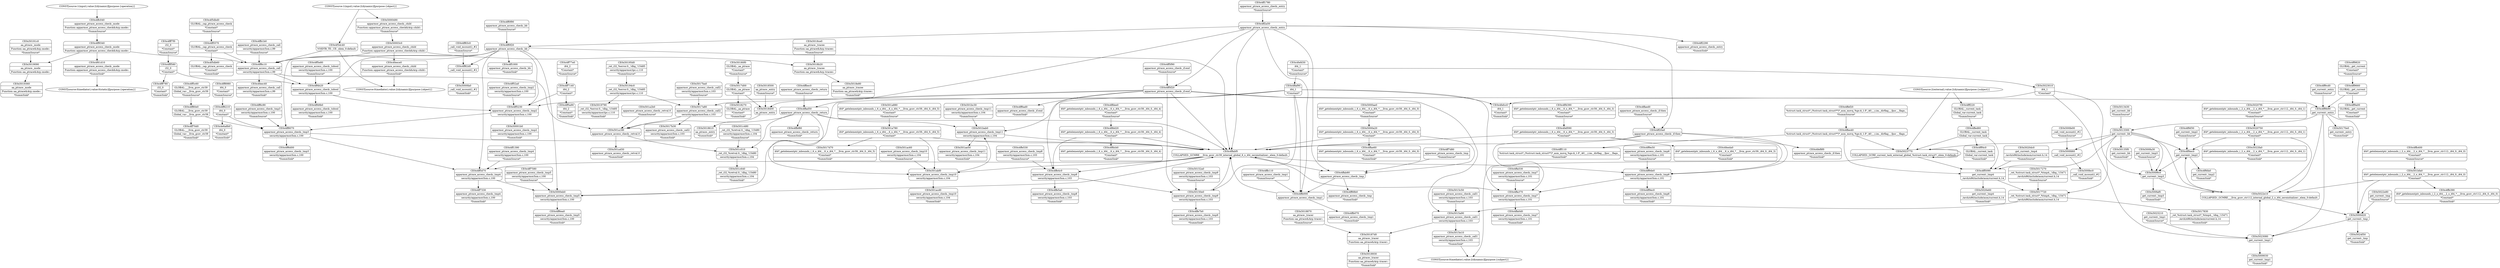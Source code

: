 digraph {
	CE0x4ff9820 [shape=record,shape=Mrecord,label="{CE0x4ff9820|GLOBAL:_get_current|*Constant*|*SummSource*}"]
	CE0x5022fa0 [shape=record,shape=Mrecord,label="{CE0x5022fa0|i64*_getelementptr_inbounds_(_2_x_i64_,_2_x_i64_*___llvm_gcov_ctr112,_i64_0,_i64_1)|*Constant*|*SummSink*}"]
	CE0x4fff220 [shape=record,shape=Mrecord,label="{CE0x4fff220|GLOBAL:_current_task|Global_var:current_task|*SummSource*}"]
	CE0x5019790 [shape=record,shape=Mrecord,label="{CE0x5019790|_ret_i32_%error.0,_!dbg_!15485|security/apparmor/ipc.c,110|*SummSink*}"]
	CE0x4ffdee0 [shape=record,shape=Mrecord,label="{CE0x4ffdee0|i64*_getelementptr_inbounds_(_6_x_i64_,_6_x_i64_*___llvm_gcov_ctr39,_i64_0,_i64_4)|*Constant*|*SummSource*}"]
	CE0x4feece0 [shape=record,shape=Mrecord,label="{CE0x4feece0|apparmor_ptrace_access_check:_child|Function::apparmor_ptrace_access_check&Arg::child::|*SummSink*}"]
	CE0x4ff9cd0 [shape=record,shape=Mrecord,label="{CE0x4ff9cd0|get_current:_entry|*SummSource*}"]
	CE0x4ff5f20 [shape=record,shape=Mrecord,label="{CE0x4ff5f20|apparmor_ptrace_access_check:_if.end}"]
	CE0x50207f0 [shape=record,shape=Mrecord,label="{CE0x50207f0|i64*_getelementptr_inbounds_(_2_x_i64_,_2_x_i64_*___llvm_gcov_ctr112,_i64_0,_i64_1)|*Constant*|*SummSource*}"]
	CE0x4ffb390 [shape=record,shape=Mrecord,label="{CE0x4ffb390|i64*_getelementptr_inbounds_(_2_x_i64_,_2_x_i64_*___llvm_gcov_ctr112,_i64_0,_i64_0)|*Constant*|*SummSink*}"]
	CE0x5017270 [shape=record,shape=Mrecord,label="{CE0x5017270|_ret_%struct.task_struct*_%tmp4,_!dbg_!15471|./arch/x86/include/asm/current.h,14|*SummSource*}"]
	CE0x4fefd30 [shape=record,shape=Mrecord,label="{CE0x4fefd30|i64_1|*Constant*|*SummSource*}"]
	CE0x50001b0 [shape=record,shape=Mrecord,label="{CE0x50001b0|apparmor_ptrace_access_check:_tmp2|security/apparmor/lsm.c,100|*SummSink*}"]
	"CONST[source:0(mediator),value:2(dynamic)][purpose:{subject}]"
	CE0x500faf0 [shape=record,shape=Mrecord,label="{CE0x500faf0|get_current:_tmp3|*SummSink*}"]
	CE0x4ff5c60 [shape=record,shape=Mrecord,label="{CE0x4ff5c60|GLOBAL:___llvm_gcov_ctr39|Global_var:__llvm_gcov_ctr39|*SummSource*}"]
	CE0x4ff7140 [shape=record,shape=Mrecord,label="{CE0x4ff7140|i64_2|*Constant*}"]
	CE0x50152a0 [shape=record,shape=Mrecord,label="{CE0x50152a0|apparmor_ptrace_access_check:_tmp9|security/apparmor/lsm.c,103|*SummSource*}"]
	CE0x4ff5570 [shape=record,shape=Mrecord,label="{CE0x4ff5570|GLOBAL:_cap_ptrace_access_check|*Constant*}"]
	CE0x50195d0 [shape=record,shape=Mrecord,label="{CE0x50195d0|_ret_i32_%error.0,_!dbg_!15485|security/apparmor/ipc.c,110|*SummSource*}"]
	CE0x501bfa0 [shape=record,shape=Mrecord,label="{CE0x501bfa0|i64*_getelementptr_inbounds_(_2_x_i64_,_2_x_i64_*___llvm_gcov_ctr112,_i64_0,_i64_0)|*Constant*}"]
	CE0x501bab0 [shape=record,shape=Mrecord,label="{CE0x501bab0|apparmor_ptrace_access_check:_tmp11|security/apparmor/lsm.c,104}"]
	CE0x4ffc040 [shape=record,shape=Mrecord,label="{CE0x4ffc040|apparmor_ptrace_access_check:_mode|Function::apparmor_ptrace_access_check&Arg::mode::|*SummSource*}"]
	CE0x50180f0 [shape=record,shape=Mrecord,label="{CE0x50180f0|GLOBAL:_aa_ptrace|*Constant*|*SummSource*}"]
	CE0x5000490 [shape=record,shape=Mrecord,label="{CE0x5000490|apparmor_ptrace_access_check:_child|Function::apparmor_ptrace_access_check&Arg::child::|*SummSource*}"]
	CE0x4fff580 [shape=record,shape=Mrecord,label="{CE0x4fff580|i32_0|*Constant*}"]
	CE0x4ffed60 [shape=record,shape=Mrecord,label="{CE0x4ffed60|GLOBAL:_current_task|Global_var:current_task}"]
	CE0x501c010 [shape=record,shape=Mrecord,label="{CE0x501c010|_ret_i32_%retval.0,_!dbg_!15480|security/apparmor/lsm.c,104}"]
	CE0x501acd0 [shape=record,shape=Mrecord,label="{CE0x501acd0|apparmor_ptrace_access_check:_tmp10|security/apparmor/lsm.c,104|*SummSink*}"]
	CE0x4ff4f30 [shape=record,shape=Mrecord,label="{CE0x4ff4f30|get_current:_tmp2|*SummSource*}"]
	CE0x4ffb000 [shape=record,shape=Mrecord,label="{CE0x4ffb000|apparmor_ptrace_access_check:_tmp1}"]
	CE0x4ff82d0 [shape=record,shape=Mrecord,label="{CE0x4ff82d0|_call_void_mcount()_#2}"]
	CE0x4fef090 [shape=record,shape=Mrecord,label="{CE0x4fef090|i64*_getelementptr_inbounds_(_6_x_i64_,_6_x_i64_*___llvm_gcov_ctr39,_i64_0,_i64_3)|*Constant*}"]
	CE0x5020750 [shape=record,shape=Mrecord,label="{CE0x5020750|i64*_getelementptr_inbounds_(_2_x_i64_,_2_x_i64_*___llvm_gcov_ctr112,_i64_0,_i64_1)|*Constant*}"]
	CE0x4ff4ec0 [shape=record,shape=Mrecord,label="{CE0x4ff4ec0|get_current:_tmp2}"]
	CE0x5000ae0 [shape=record,shape=Mrecord,label="{CE0x5000ae0|i64*_getelementptr_inbounds_(_6_x_i64_,_6_x_i64_*___llvm_gcov_ctr39,_i64_0,_i64_0)|*Constant*|*SummSource*}"]
	CE0x5018930 [shape=record,shape=Mrecord,label="{CE0x5018930|aa_ptrace:_tracer|Function::aa_ptrace&Arg::tracer::|*SummSink*}"]
	CE0x4ff6ad0 [shape=record,shape=Mrecord,label="{CE0x4ff6ad0|apparmor_ptrace_access_check:_if.end|*SummSink*}"]
	CE0x4ff83c0 [shape=record,shape=Mrecord,label="{CE0x4ff83c0|_call_void_mcount()_#2|*SummSource*}"]
	CE0x5013300 [shape=record,shape=Mrecord,label="{CE0x5013300|get_current:_bb}"]
	CE0x4ffe530 [shape=record,shape=Mrecord,label="{CE0x4ffe530|apparmor_ptrace_access_check:_tmp8|security/apparmor/lsm.c,103|*SummSource*}"]
	CE0x5018500 [shape=record,shape=Mrecord,label="{CE0x5018500|aa_ptrace:_entry|*SummSource*}"]
	CE0x4ff1000 [shape=record,shape=Mrecord,label="{CE0x4ff1000|apparmor_ptrace_access_check:_bb|*SummSink*}"]
	CE0x4f61d10 [shape=record,shape=Mrecord,label="{CE0x4f61d10|apparmor_ptrace_access_check:_mode|Function::apparmor_ptrace_access_check&Arg::mode::|*SummSink*}"]
	CE0x4ff7d80 [shape=record,shape=Mrecord,label="{CE0x4ff7d80|apparmor_ptrace_access_check:_tmp|*SummSource*}"]
	CE0x5023210 [shape=record,shape=Mrecord,label="{CE0x5023210|get_current:_tmp1|*SummSource*}"]
	CE0x5020e60 [shape=record,shape=Mrecord,label="{CE0x5020e60|get_current:_tmp4|./arch/x86/include/asm/current.h,14|*SummSink*}"]
	"CONST[source:1(input),value:2(dynamic)][purpose:{object}]"
	CE0x4ff8c10 [shape=record,shape=Mrecord,label="{CE0x4ff8c10|apparmor_ptrace_access_check:_call|security/apparmor/lsm.c,99}"]
	CE0x4feec40 [shape=record,shape=Mrecord,label="{CE0x4feec40|apparmor_ptrace_access_check:_call|security/apparmor/lsm.c,99|*SummSink*}"]
	"CONST[source:0(mediator),value:0(static)][purpose:{operation}]"
	CE0x4ff5e80 [shape=record,shape=Mrecord,label="{CE0x4ff5e80|apparmor_ptrace_access_check:_tobool|security/apparmor/lsm.c,100|*SummSource*}"]
	CE0x4ff7330 [shape=record,shape=Mrecord,label="{CE0x4ff7330|apparmor_ptrace_access_check:_tmp4|security/apparmor/lsm.c,100|*SummSink*}"]
	CE0x4ff0f20 [shape=record,shape=Mrecord,label="{CE0x4ff0f20|apparmor_ptrace_access_check:_bb}"]
	CE0x4feeda0 [shape=record,shape=Mrecord,label="{CE0x4feeda0|i64*_getelementptr_inbounds_(_6_x_i64_,_6_x_i64_*___llvm_gcov_ctr39,_i64_0,_i64_3)|*Constant*|*SummSink*}"]
	CE0x5017b30 [shape=record,shape=Mrecord,label="{CE0x5017b30|apparmor_ptrace_access_check:_call2|security/apparmor/lsm.c,103|*SummSink*}"]
	CE0x4ff77e0 [shape=record,shape=Mrecord,label="{CE0x4ff77e0|i64_2|*Constant*|*SummSource*}"]
	CE0x5015e10 [shape=record,shape=Mrecord,label="{CE0x5015e10|apparmor_ptrace_access_check:_call1|security/apparmor/lsm.c,103|*SummSink*}"]
	CE0x501c640 [shape=record,shape=Mrecord,label="{CE0x501c640|_ret_i32_%retval.0,_!dbg_!15480|security/apparmor/lsm.c,104|*SummSink*}"]
	CE0x4ffae60 [shape=record,shape=Mrecord,label="{CE0x4ffae60|i64*_getelementptr_inbounds_(_6_x_i64_,_6_x_i64_*___llvm_gcov_ctr39,_i64_0,_i64_0)|*Constant*|*SummSink*}"]
	CE0x4ff70d0 [shape=record,shape=Mrecord,label="{CE0x4ff70d0|GLOBAL:___llvm_gcov_ctr39|Global_var:__llvm_gcov_ctr39|*SummSink*}"]
	CE0x5024f50 [shape=record,shape=Mrecord,label="{CE0x5024f50|get_current:_tmp|*SummSink*}"]
	CE0x5018ce0 [shape=record,shape=Mrecord,label="{CE0x5018ce0|aa_ptrace:_tracee|Function::aa_ptrace&Arg::tracee::|*SummSource*}"]
	CE0x4ffaf90 [shape=record,shape=Mrecord,label="{CE0x4ffaf90|i64_1|*Constant*}"]
	CE0x501ae50 [shape=record,shape=Mrecord,label="{CE0x501ae50|apparmor_ptrace_access_check:_tmp11|security/apparmor/lsm.c,104|*SummSink*}"]
	"CONST[source:0(mediator),value:2(dynamic)][purpose:{object}]"
	CE0x4ffad50 [shape=record,shape=Mrecord,label="{CE0x4ffad50|apparmor_ptrace_access_check:_return}"]
	CE0x5023770 [shape=record,shape=Mrecord,label="{CE0x5023770|COLLAPSED:_GCRE_current_task_external_global_%struct.task_struct*:_elem_0:default:}"]
	CE0x4ffe5a0 [shape=record,shape=Mrecord,label="{CE0x4ffe5a0|apparmor_ptrace_access_check:_tmp8|security/apparmor/lsm.c,103|*SummSink*}"]
	CE0x4ff80e0 [shape=record,shape=Mrecord,label="{CE0x4ff80e0|GLOBAL:___llvm_gcov_ctr39|Global_var:__llvm_gcov_ctr39}"]
	CE0x5019360 [shape=record,shape=Mrecord,label="{CE0x5019360|aa_ptrace:_mode|Function::aa_ptrace&Arg::mode::|*SummSink*}"]
	CE0x4ff6c90 [shape=record,shape=Mrecord,label="{CE0x4ff6c90|apparmor_ptrace_access_check:_tmp3|security/apparmor/lsm.c,100|*SummSource*}"]
	CE0x50170e0 [shape=record,shape=Mrecord,label="{CE0x50170e0|get_current:_entry|*SummSink*}"]
	CE0x4ff9a00 [shape=record,shape=Mrecord,label="{CE0x4ff9a00|GLOBAL:_get_current|*Constant*|*SummSink*}"]
	CE0x501a780 [shape=record,shape=Mrecord,label="{CE0x501a780|i64*_getelementptr_inbounds_(_6_x_i64_,_6_x_i64_*___llvm_gcov_ctr39,_i64_0,_i64_5)|*Constant*}"]
	CE0x4f5dbd0 [shape=record,shape=Mrecord,label="{CE0x4f5dbd0|GLOBAL:_cap_ptrace_access_check|*Constant*|*SummSource*}"]
	CE0x5009030 [shape=record,shape=Mrecord,label="{CE0x5009030|get_current:_tmp1|*SummSink*}"]
	CE0x4ff5090 [shape=record,shape=Mrecord,label="{CE0x4ff5090|get_current:_tmp4|./arch/x86/include/asm/current.h,14}"]
	CE0x5022e10 [shape=record,shape=Mrecord,label="{CE0x5022e10|COLLAPSED:_GCMRE___llvm_gcov_ctr112_internal_global_2_x_i64_zeroinitializer:_elem_0:default:}"]
	CE0x50150e0 [shape=record,shape=Mrecord,label="{CE0x50150e0|apparmor_ptrace_access_check:_tmp9|security/apparmor/lsm.c,103}"]
	CE0x4ffb400 [shape=record,shape=Mrecord,label="{CE0x4ffb400|i64*_getelementptr_inbounds_(_2_x_i64_,_2_x_i64_*___llvm_gcov_ctr112,_i64_0,_i64_0)|*Constant*|*SummSource*}"]
	CE0x4ff49b0 [shape=record,shape=Mrecord,label="{CE0x4ff49b0|apparmor_ptrace_access_check:_tobool|security/apparmor/lsm.c,100|*SummSink*}"]
	CE0x5019090 [shape=record,shape=Mrecord,label="{CE0x5019090|aa_ptrace:_mode|Function::aa_ptrace&Arg::mode::}"]
	CE0x4ffef20 [shape=record,shape=Mrecord,label="{CE0x4ffef20|%struct.task_struct*_(%struct.task_struct**)*_asm_movq_%gs:$_1:P_,$0_,_r,im,_dirflag_,_fpsr_,_flags_|*SummSource*}"]
	CE0x4ff9e50 [shape=record,shape=Mrecord,label="{CE0x4ff9e50|apparmor_ptrace_access_check:_tmp6|security/apparmor/lsm.c,101|*SummSource*}"]
	CE0x5000fa0 [shape=record,shape=Mrecord,label="{CE0x5000fa0|_call_void_mcount()_#2|*SummSink*}"]
	CE0x4ff0f90 [shape=record,shape=Mrecord,label="{CE0x4ff0f90|apparmor_ptrace_access_check:_bb|*SummSource*}"]
	CE0x5018870 [shape=record,shape=Mrecord,label="{CE0x5018870|aa_ptrace:_tracer|Function::aa_ptrace&Arg::tracer::|*SummSource*}"]
	"CONST[source:2(external),value:2(dynamic)][purpose:{subject}]"
	CE0x4ff9b90 [shape=record,shape=Mrecord,label="{CE0x4ff9b90|get_current:_entry}"]
	CE0x4ff9de0 [shape=record,shape=Mrecord,label="{CE0x4ff9de0|apparmor_ptrace_access_check:_tmp6|security/apparmor/lsm.c,101}"]
	CE0x4ff68b0 [shape=record,shape=Mrecord,label="{CE0x4ff68b0|apparmor_ptrace_access_check:_tmp|*SummSink*}"]
	CE0x4ff9660 [shape=record,shape=Mrecord,label="{CE0x4ff9660|GLOBAL:_get_current|*Constant*}"]
	CE0x4ffbf80 [shape=record,shape=Mrecord,label="{CE0x4ffbf80|apparmor_ptrace_access_check:_return|*SummSink*}"]
	CE0x4fff780 [shape=record,shape=Mrecord,label="{CE0x4fff780|i32_0|*Constant*|*SummSink*}"]
	CE0x4ff5a90 [shape=record,shape=Mrecord,label="{CE0x4ff5a90|i64_2|*Constant*|*SummSink*}"]
	CE0x501bc30 [shape=record,shape=Mrecord,label="{CE0x501bc30|apparmor_ptrace_access_check:_tmp11|security/apparmor/lsm.c,104|*SummSource*}"]
	CE0x4fff7f0 [shape=record,shape=Mrecord,label="{CE0x4fff7f0|i32_0|*Constant*|*SummSource*}"]
	CE0x4ff9ec0 [shape=record,shape=Mrecord,label="{CE0x4ff9ec0|apparmor_ptrace_access_check:_tmp6|security/apparmor/lsm.c,101|*SummSink*}"]
	CE0x5000d20 [shape=record,shape=Mrecord,label="{CE0x5000d20|get_current:_tmp}"]
	CE0x4f5db60 [shape=record,shape=Mrecord,label="{CE0x4f5db60|GLOBAL:_cap_ptrace_access_check|*Constant*|*SummSink*}"]
	CE0x4ffdd20 [shape=record,shape=Mrecord,label="{CE0x4ffdd20|i64*_getelementptr_inbounds_(_6_x_i64_,_6_x_i64_*___llvm_gcov_ctr39,_i64_0,_i64_4)|*Constant*}"]
	CE0x50194c0 [shape=record,shape=Mrecord,label="{CE0x50194c0|_ret_i32_%error.0,_!dbg_!15485|security/apparmor/ipc.c,110}"]
	CE0x4ffdcb0 [shape=record,shape=Mrecord,label="{CE0x4ffdcb0|i64*_getelementptr_inbounds_(_6_x_i64_,_6_x_i64_*___llvm_gcov_ctr39,_i64_0,_i64_4)|*Constant*|*SummSink*}"]
	CE0x4ff52a0 [shape=record,shape=Mrecord,label="{CE0x4ff52a0|apparmor_ptrace_access_check:_tmp2|security/apparmor/lsm.c,100|*SummSource*}"]
	CE0x4ff6ea0 [shape=record,shape=Mrecord,label="{CE0x4ff6ea0|apparmor_ptrace_access_check:_tmp5|security/apparmor/lsm.c,100|*SummSink*}"]
	CE0x4ff6210 [shape=record,shape=Mrecord,label="{CE0x4ff6210|i64_0|*Constant*}"]
	CE0x4ff7580 [shape=record,shape=Mrecord,label="{CE0x4ff7580|apparmor_ptrace_access_check:_tmp5|security/apparmor/lsm.c,100|*SummSource*}"]
	CE0x4ff1780 [shape=record,shape=Mrecord,label="{CE0x4ff1780|apparmor_ptrace_access_check:_entry|*SummSource*}"]
	CE0x4ff5f90 [shape=record,shape=Mrecord,label="{CE0x4ff5f90|apparmor_ptrace_access_check:_if.end|*SummSource*}"]
	CE0x4ffab80 [shape=record,shape=Mrecord,label="{CE0x4ffab80|apparmor_ptrace_access_check:_tmp}"]
	CE0x5017a80 [shape=record,shape=Mrecord,label="{CE0x5017a80|apparmor_ptrace_access_check:_call2|security/apparmor/lsm.c,103}"]
	CE0x5018610 [shape=record,shape=Mrecord,label="{CE0x5018610|aa_ptrace:_entry|*SummSink*}"]
	CE0x4ffb110 [shape=record,shape=Mrecord,label="{CE0x4ffb110|apparmor_ptrace_access_check:_tmp1|*SummSource*}"]
	CE0x4ff9340 [shape=record,shape=Mrecord,label="{CE0x4ff9340|apparmor_ptrace_access_check:_mode|Function::apparmor_ptrace_access_check&Arg::mode::}"]
	CE0x500f9c0 [shape=record,shape=Mrecord,label="{CE0x500f9c0|get_current:_tmp3}"]
	CE0x4f5dc40 [shape=record,shape=Mrecord,label="{CE0x4f5dc40|VOIDTB_TE:_CE:_elem_0:default:}"]
	CE0x501abf0 [shape=record,shape=Mrecord,label="{CE0x501abf0|apparmor_ptrace_access_check:_tmp10|security/apparmor/lsm.c,104}"]
	CE0x5023010 [shape=record,shape=Mrecord,label="{CE0x5023010|i64_1|*Constant*}"]
	CE0x4ffa0d0 [shape=record,shape=Mrecord,label="{CE0x4ffa0d0|apparmor_ptrace_access_check:_tmp7|security/apparmor/lsm.c,101|*SummSink*}"]
	CE0x4fff4c0 [shape=record,shape=Mrecord,label="{CE0x4fff4c0|GLOBAL:_current_task|Global_var:current_task|*SummSink*}"]
	"CONST[source:1(input),value:2(dynamic)][purpose:{operation}]"
	CE0x4ffe7b0 [shape=record,shape=Mrecord,label="{CE0x4ffe7b0|apparmor_ptrace_access_check:_tmp9|security/apparmor/lsm.c,103|*SummSink*}"]
	CE0x5020dc0 [shape=record,shape=Mrecord,label="{CE0x5020dc0|get_current:_tmp4|./arch/x86/include/asm/current.h,14|*SummSource*}"]
	CE0x501a450 [shape=record,shape=Mrecord,label="{CE0x501a450|apparmor_ptrace_access_check:_retval.0|*SummSink*}"]
	CE0x500fec0 [shape=record,shape=Mrecord,label="{CE0x500fec0|_call_void_mcount()_#2|*SummSink*}"]
	CE0x4ffb1b0 [shape=record,shape=Mrecord,label="{CE0x4ffb1b0|apparmor_ptrace_access_check:_call|security/apparmor/lsm.c,99|*SummSource*}"]
	CE0x5018400 [shape=record,shape=Mrecord,label="{CE0x5018400|aa_ptrace:_entry}"]
	CE0x5018e80 [shape=record,shape=Mrecord,label="{CE0x5018e80|aa_ptrace:_tracee|Function::aa_ptrace&Arg::tracee::|*SummSink*}"]
	CE0x50003c0 [shape=record,shape=Mrecord,label="{CE0x50003c0|apparmor_ptrace_access_check:_child|Function::apparmor_ptrace_access_check&Arg::child::}"]
	CE0x4ffb070 [shape=record,shape=Mrecord,label="{CE0x4ffb070|apparmor_ptrace_access_check:_tmp1|*SummSink*}"]
	CE0x50191c0 [shape=record,shape=Mrecord,label="{CE0x50191c0|aa_ptrace:_mode|Function::aa_ptrace&Arg::mode::|*SummSource*}"]
	CE0x4ff8980 [shape=record,shape=Mrecord,label="{CE0x4ff8980|i64_0|*Constant*|*SummSource*}"]
	CE0x5017ba0 [shape=record,shape=Mrecord,label="{CE0x5017ba0|apparmor_ptrace_access_check:_call2|security/apparmor/lsm.c,103|*SummSource*}"]
	CE0x4fefcc0 [shape=record,shape=Mrecord,label="{CE0x4fefcc0|i64_1|*Constant*|*SummSink*}"]
	CE0x501c480 [shape=record,shape=Mrecord,label="{CE0x501c480|_ret_i32_%retval.0,_!dbg_!15480|security/apparmor/lsm.c,104|*SummSource*}"]
	CE0x501a880 [shape=record,shape=Mrecord,label="{CE0x501a880|i64*_getelementptr_inbounds_(_6_x_i64_,_6_x_i64_*___llvm_gcov_ctr39,_i64_0,_i64_5)|*Constant*|*SummSource*}"]
	CE0x4ffe4c0 [shape=record,shape=Mrecord,label="{CE0x4ffe4c0|apparmor_ptrace_access_check:_tmp8|security/apparmor/lsm.c,103}"]
	CE0x4ff4390 [shape=record,shape=Mrecord,label="{CE0x4ff4390|i64*_getelementptr_inbounds_(_6_x_i64_,_6_x_i64_*___llvm_gcov_ctr39,_i64_0,_i64_3)|*Constant*|*SummSource*}"]
	CE0x4ff5230 [shape=record,shape=Mrecord,label="{CE0x4ff5230|apparmor_ptrace_access_check:_tmp2|security/apparmor/lsm.c,100}"]
	CE0x5000eb0 [shape=record,shape=Mrecord,label="{CE0x5000eb0|apparmor_ptrace_access_check:_tmp5|security/apparmor/lsm.c,100}"]
	CE0x500fa30 [shape=record,shape=Mrecord,label="{CE0x500fa30|get_current:_tmp3|*SummSource*}"]
	CE0x4fef8f0 [shape=record,shape=Mrecord,label="{CE0x4fef8f0|apparmor_ptrace_access_check:_if.then|*SummSink*}"]
	CE0x4ff8070 [shape=record,shape=Mrecord,label="{CE0x4ff8070|apparmor_ptrace_access_check:_tmp3|security/apparmor/lsm.c,100}"]
	CE0x4ffa370 [shape=record,shape=Mrecord,label="{CE0x4ffa370|apparmor_ptrace_access_check:_tmp7|security/apparmor/lsm.c,101}"]
	CE0x501ac60 [shape=record,shape=Mrecord,label="{CE0x501ac60|apparmor_ptrace_access_check:_tmp10|security/apparmor/lsm.c,104|*SummSource*}"]
	CE0x4ffee40 [shape=record,shape=Mrecord,label="{CE0x4ffee40|%struct.task_struct*_(%struct.task_struct**)*_asm_movq_%gs:$_1:P_,$0_,_r,im,_dirflag_,_fpsr_,_flags_}"]
	CE0x4ff20a0 [shape=record,shape=Mrecord,label="{CE0x4ff20a0|apparmor_ptrace_access_check:_if.then}"]
	CE0x5015a90 [shape=record,shape=Mrecord,label="{CE0x5015a90|apparmor_ptrace_access_check:_call1|security/apparmor/lsm.c,103}"]
	CE0x501a2b0 [shape=record,shape=Mrecord,label="{CE0x501a2b0|apparmor_ptrace_access_check:_retval.0|*SummSource*}"]
	CE0x5018270 [shape=record,shape=Mrecord,label="{CE0x5018270|GLOBAL:_aa_ptrace|*Constant*|*SummSink*}"]
	CE0x4ff2290 [shape=record,shape=Mrecord,label="{CE0x4ff2290|apparmor_ptrace_access_check:_entry|*SummSink*}"]
	CE0x4ffaed0 [shape=record,shape=Mrecord,label="{CE0x4ffaed0|apparmor_ptrace_access_check:_if.then|*SummSource*}"]
	CE0x4ffa530 [shape=record,shape=Mrecord,label="{CE0x4ffa530|apparmor_ptrace_access_check:_tmp7|security/apparmor/lsm.c,101|*SummSource*}"]
	CE0x5013430 [shape=record,shape=Mrecord,label="{CE0x5013430|get_current:_bb|*SummSource*}"]
	CE0x4ff4fa0 [shape=record,shape=Mrecord,label="{CE0x4ff4fa0|get_current:_tmp2|*SummSink*}"]
	CE0x5000a20 [shape=record,shape=Mrecord,label="{CE0x5000a20|i64*_getelementptr_inbounds_(_6_x_i64_,_6_x_i64_*___llvm_gcov_ctr39,_i64_0,_i64_0)|*Constant*}"]
	CE0x4ff4b20 [shape=record,shape=Mrecord,label="{CE0x4ff4b20|apparmor_ptrace_access_check:_tobool|security/apparmor/lsm.c,100}"]
	CE0x4ffbec0 [shape=record,shape=Mrecord,label="{CE0x4ffbec0|apparmor_ptrace_access_check:_return|*SummSource*}"]
	CE0x5017720 [shape=record,shape=Mrecord,label="{CE0x5017720|_ret_%struct.task_struct*_%tmp4,_!dbg_!15471|./arch/x86/include/asm/current.h,14}"]
	CE0x5017830 [shape=record,shape=Mrecord,label="{CE0x5017830|_ret_%struct.task_struct*_%tmp4,_!dbg_!15471|./arch/x86/include/asm/current.h,14|*SummSink*}"]
	CE0x4ffabf0 [shape=record,shape=Mrecord,label="{CE0x4ffabf0|COLLAPSED:_GCMRE___llvm_gcov_ctr39_internal_global_6_x_i64_zeroinitializer:_elem_0:default:}"]
	CE0x50187d0 [shape=record,shape=Mrecord,label="{CE0x50187d0|aa_ptrace:_tracer|Function::aa_ptrace&Arg::tracer::}"]
	CE0x5017d70 [shape=record,shape=Mrecord,label="{CE0x5017d70|i64*_getelementptr_inbounds_(_6_x_i64_,_6_x_i64_*___llvm_gcov_ctr39,_i64_0,_i64_5)|*Constant*|*SummSink*}"]
	CE0x5023080 [shape=record,shape=Mrecord,label="{CE0x5023080|get_current:_tmp1}"]
	CE0x500fd60 [shape=record,shape=Mrecord,label="{CE0x500fd60|_call_void_mcount()_#2}"]
	CE0x501a180 [shape=record,shape=Mrecord,label="{CE0x501a180|apparmor_ptrace_access_check:_retval.0}"]
	CE0x5018b20 [shape=record,shape=Mrecord,label="{CE0x5018b20|aa_ptrace:_tracee|Function::aa_ptrace&Arg::tracee::}"]
	CE0x4ff6d00 [shape=record,shape=Mrecord,label="{CE0x4ff6d00|apparmor_ptrace_access_check:_tmp3|security/apparmor/lsm.c,100|*SummSink*}"]
	CE0x4fff110 [shape=record,shape=Mrecord,label="{CE0x4fff110|%struct.task_struct*_(%struct.task_struct**)*_asm_movq_%gs:$_1:P_,$0_,_r,im,_dirflag_,_fpsr_,_flags_|*SummSink*}"]
	CE0x5022e80 [shape=record,shape=Mrecord,label="{CE0x5022e80|get_current:_tmp|*SummSource*}"]
	CE0x4ff2a50 [shape=record,shape=Mrecord,label="{CE0x4ff2a50|apparmor_ptrace_access_check:_entry}"]
	CE0x5017d00 [shape=record,shape=Mrecord,label="{CE0x5017d00|GLOBAL:_aa_ptrace|*Constant*}"]
	CE0x5015c50 [shape=record,shape=Mrecord,label="{CE0x5015c50|apparmor_ptrace_access_check:_call1|security/apparmor/lsm.c,103|*SummSource*}"]
	CE0x500fe00 [shape=record,shape=Mrecord,label="{CE0x500fe00|_call_void_mcount()_#2|*SummSource*}"]
	CE0x50135f0 [shape=record,shape=Mrecord,label="{CE0x50135f0|get_current:_bb|*SummSink*}"]
	CE0x4ff1390 [shape=record,shape=Mrecord,label="{CE0x4ff1390|apparmor_ptrace_access_check:_tmp4|security/apparmor/lsm.c,100|*SummSource*}"]
	CE0x4ff5d70 [shape=record,shape=Mrecord,label="{CE0x4ff5d70|apparmor_ptrace_access_check:_tmp4|security/apparmor/lsm.c,100}"]
	CE0x4e6a8b0 [shape=record,shape=Mrecord,label="{CE0x4e6a8b0|i64_0|*Constant*|*SummSink*}"]
	CE0x5000eb0 -> CE0x4ff6ea0
	CE0x5018b20 -> CE0x5018e80
	CE0x4ff1390 -> CE0x4ff5d70
	CE0x4ff9b90 -> CE0x5022e10
	CE0x4ff0f20 -> CE0x4ff5230
	CE0x501bfa0 -> CE0x5022e10
	CE0x4ff9de0 -> CE0x4ffa370
	CE0x4ff0f20 -> CE0x5000eb0
	CE0x4ff77e0 -> CE0x4ff7140
	CE0x4ff8980 -> CE0x4ff6210
	CE0x4ff5570 -> CE0x4f5db60
	CE0x5017720 -> CE0x5015a90
	CE0x4ff5090 -> CE0x5020e60
	CE0x5023210 -> CE0x5023080
	CE0x500fd60 -> CE0x500fec0
	CE0x4ff5090 -> CE0x5017720
	CE0x4ffab80 -> CE0x4ffb000
	CE0x50150e0 -> CE0x4ffe7b0
	CE0x501a780 -> CE0x5017d70
	CE0x4ff2a50 -> CE0x4ffabf0
	CE0x4ff5d70 -> CE0x5000eb0
	CE0x4ffdee0 -> CE0x4ffdd20
	CE0x4ff2a50 -> CE0x4ff20a0
	CE0x5018ce0 -> CE0x5018b20
	CE0x5013300 -> CE0x4ff5090
	CE0x4ffa530 -> CE0x4ffa370
	CE0x4fef090 -> CE0x4feeda0
	CE0x4f5dc40 -> CE0x4ff8c10
	CE0x5013300 -> CE0x5023770
	CE0x4ffad50 -> CE0x4ffabf0
	CE0x4ff2a50 -> CE0x4ff5f20
	CE0x4ff4ec0 -> CE0x4ff4fa0
	CE0x4ff6c90 -> CE0x4ff8070
	CE0x4ff0f20 -> CE0x4ff8070
	CE0x4ff8070 -> CE0x4ff6d00
	CE0x4ff5f20 -> CE0x5018400
	CE0x5020750 -> CE0x5022fa0
	CE0x5013430 -> CE0x5013300
	CE0x4ff9820 -> CE0x4ff9660
	CE0x5023010 -> CE0x5023080
	CE0x4fef090 -> CE0x4ff9de0
	CE0x4ff9340 -> CE0x4ff8c10
	CE0x4ff8c10 -> CE0x4feec40
	CE0x4fff220 -> CE0x4ffed60
	CE0x4ffee40 -> CE0x5023770
	"CONST[source:1(input),value:2(dynamic)][purpose:{object}]" -> CE0x4f5dc40
	CE0x4ff5f90 -> CE0x4ff5f20
	CE0x4ffc040 -> CE0x4ff9340
	CE0x4ffdd20 -> CE0x4ffdcb0
	CE0x4ffa370 -> CE0x4ffa0d0
	CE0x5018870 -> CE0x50187d0
	CE0x4fef090 -> CE0x4ffabf0
	CE0x50191c0 -> CE0x5019090
	CE0x4ff80e0 -> CE0x4ff70d0
	CE0x5017d00 -> CE0x5018400
	CE0x4ffaf90 -> CE0x501bab0
	CE0x4ff1780 -> CE0x4ff2a50
	CE0x5020dc0 -> CE0x4ff5090
	CE0x5000ae0 -> CE0x5000a20
	CE0x4fefd30 -> CE0x5023010
	CE0x4ffaf90 -> CE0x4ffb000
	CE0x4ffb000 -> CE0x4ffabf0
	CE0x4ffaf90 -> CE0x50150e0
	CE0x4fefd30 -> CE0x4ffaf90
	CE0x4ff2a50 -> CE0x4ff2290
	CE0x501a780 -> CE0x4ffabf0
	CE0x4ffed60 -> CE0x4ff5090
	CE0x4ffaed0 -> CE0x4ff20a0
	CE0x5013300 -> CE0x500f9c0
	CE0x4ffe530 -> CE0x4ffe4c0
	CE0x4ffb110 -> CE0x4ffb000
	CE0x4ff6210 -> CE0x4ff8070
	CE0x4ffab80 -> CE0x4ff68b0
	CE0x5017a80 -> CE0x501a180
	CE0x4ff8c10 -> CE0x4ff4b20
	CE0x5017d00 -> CE0x5018270
	CE0x4ff82d0 -> CE0x5000fa0
	CE0x5018500 -> CE0x5018400
	CE0x501abf0 -> CE0x501acd0
	CE0x4ff8c10 -> CE0x501a180
	CE0x4ff2a50 -> CE0x4ffb000
	CE0x4f61d10 -> "CONST[source:0(mediator),value:0(static)][purpose:{operation}]"
	CE0x501bfa0 -> CE0x5000d20
	CE0x4ff9660 -> CE0x4ff9a00
	CE0x5022e80 -> CE0x5000d20
	CE0x4ff4f30 -> CE0x4ff4ec0
	CE0x4ff20a0 -> CE0x4ff9de0
	CE0x50150e0 -> CE0x4ffabf0
	CE0x4ff7d80 -> CE0x4ffab80
	CE0x501a180 -> CE0x501a450
	CE0x4ffee40 -> CE0x4fff110
	CE0x4ff2a50 -> CE0x4ff0f20
	CE0x4ff9b90 -> CE0x5000d20
	CE0x4ffee40 -> CE0x4ff5090
	CE0x5017a80 -> CE0x5017b30
	"CONST[source:1(input),value:2(dynamic)][purpose:{operation}]" -> CE0x4ffc040
	CE0x501abf0 -> CE0x501bab0
	CE0x4ff9b90 -> CE0x50170e0
	"CONST[source:1(input),value:2(dynamic)][purpose:{object}]" -> CE0x5000490
	CE0x4ff5c60 -> CE0x4ff80e0
	CE0x501bfa0 -> CE0x4ffb390
	CE0x4ffad50 -> CE0x501bab0
	CE0x5019090 -> CE0x5019360
	CE0x5022e10 -> CE0x5000d20
	CE0x50187d0 -> CE0x5018930
	CE0x4ff7140 -> CE0x4ff5230
	CE0x5015a90 -> CE0x5015e10
	CE0x5000a20 -> CE0x4ffae60
	CE0x5013300 -> CE0x4ff4ec0
	CE0x4ffdd20 -> CE0x4ffabf0
	CE0x4ffabf0 -> CE0x501abf0
	CE0x5023010 -> CE0x500f9c0
	CE0x4ffad50 -> CE0x4ffbf80
	CE0x50207f0 -> CE0x5020750
	CE0x4ff0f20 -> CE0x4ff82d0
	CE0x4ffabf0 -> CE0x4ffab80
	CE0x4ff2a50 -> CE0x4ffad50
	CE0x4ff0f20 -> CE0x4ff5d70
	CE0x5018400 -> CE0x5018610
	CE0x5013300 -> CE0x5022e10
	CE0x4ff0f90 -> CE0x4ff0f20
	CE0x50195d0 -> CE0x50194c0
	CE0x4ff5d70 -> CE0x4ff7330
	CE0x4fff7f0 -> CE0x4fff580
	CE0x500fa30 -> CE0x500f9c0
	CE0x4feece0 -> "CONST[source:0(mediator),value:2(dynamic)][purpose:{object}]"
	CE0x4ff9340 -> CE0x4f61d10
	CE0x4ffad50 -> CE0x501abf0
	CE0x500f9c0 -> CE0x5022e10
	CE0x5023080 -> CE0x5009030
	CE0x5020750 -> CE0x4ff4ec0
	CE0x5015c50 -> CE0x5015a90
	CE0x4ffe4c0 -> CE0x4ffe5a0
	CE0x4ffb400 -> CE0x501bfa0
	CE0x4fff580 -> CE0x4fff780
	CE0x5022e10 -> CE0x4ff4ec0
	CE0x500f9c0 -> CE0x500faf0
	CE0x5013300 -> CE0x5017720
	CE0x4ff9de0 -> CE0x4ff9ec0
	CE0x50194c0 -> CE0x5017a80
	CE0x50003c0 -> CE0x5018b20
	CE0x501a180 -> CE0x501c010
	CE0x5000a20 -> CE0x4ffab80
	CE0x501a2b0 -> CE0x501a180
	CE0x4ff5230 -> CE0x50001b0
	CE0x501a880 -> CE0x501a780
	CE0x4ff20a0 -> CE0x4ffabf0
	CE0x5015e10 -> "CONST[source:0(mediator),value:2(dynamic)][purpose:{subject}]"
	CE0x4ffa370 -> CE0x4ffabf0
	CE0x5015a90 -> CE0x50187d0
	CE0x4ffabf0 -> CE0x4ffe4c0
	"CONST[source:2(external),value:2(dynamic)][purpose:{subject}]" -> CE0x4fff220
	CE0x4ff4390 -> CE0x4fef090
	CE0x50003c0 -> CE0x4ff8c10
	CE0x4ff5f20 -> CE0x5017a80
	CE0x4ff83c0 -> CE0x4ff82d0
	CE0x501bab0 -> CE0x4ffabf0
	CE0x4ff9b90 -> CE0x5023080
	CE0x4ff0f20 -> CE0x4ff4b20
	CE0x4ffed60 -> CE0x5023770
	CE0x501bc30 -> CE0x501bab0
	CE0x4ffaf90 -> CE0x4ff5230
	CE0x4ffabf0 -> CE0x4ff9de0
	CE0x4ff5f20 -> CE0x50150e0
	CE0x5023770 -> CE0x4ff5090
	CE0x4ff8070 -> CE0x4ff5d70
	CE0x4ffad50 -> CE0x501a180
	CE0x4ff4ec0 -> CE0x500f9c0
	CE0x50180f0 -> CE0x5017d00
	CE0x5023010 -> CE0x4fefcc0
	CE0x5017270 -> CE0x5017720
	CE0x4ff2a50 -> CE0x4ffab80
	CE0x4ff5f20 -> CE0x4ff9b90
	CE0x4ff5230 -> CE0x4ff8070
	CE0x501a780 -> CE0x501abf0
	CE0x500fe00 -> CE0x500fd60
	CE0x4ffaf90 -> CE0x4fefcc0
	CE0x4fff580 -> CE0x4ff4b20
	CE0x4ffb1b0 -> CE0x4ff8c10
	CE0x4ff5e80 -> CE0x4ff4b20
	CE0x4ff4b20 -> CE0x4ff49b0
	CE0x4ff9cd0 -> CE0x4ff9b90
	CE0x501c480 -> CE0x501c010
	CE0x501bab0 -> CE0x501ae50
	CE0x4ff5570 -> CE0x4ff8c10
	CE0x4ff9b90 -> CE0x5013300
	CE0x4ff52a0 -> CE0x4ff5230
	CE0x4ffaf90 -> CE0x4ffa370
	CE0x4ff7140 -> CE0x4ff5a90
	CE0x4ffbec0 -> CE0x4ffad50
	CE0x4ff9340 -> CE0x5019090
	CE0x4ffef20 -> CE0x4ffee40
	CE0x5000a20 -> CE0x4ffabf0
	CE0x4ff0f20 -> CE0x4ff1000
	CE0x501ac60 -> CE0x501abf0
	CE0x4ff0f20 -> CE0x4ffabf0
	CE0x50152a0 -> CE0x50150e0
	CE0x4f5dc40 -> "CONST[source:0(mediator),value:2(dynamic)][purpose:{object}]"
	CE0x4ffabf0 -> CE0x4ff5d70
	CE0x4ffe4c0 -> CE0x50150e0
	CE0x50003c0 -> CE0x4feece0
	CE0x5000d20 -> CE0x5024f50
	CE0x4f5dbd0 -> CE0x4ff5570
	CE0x5023770 -> CE0x5023770
	CE0x5000eb0 -> CE0x4ffabf0
	CE0x4ff5f20 -> CE0x5015a90
	CE0x5020750 -> CE0x5022e10
	CE0x4ff9660 -> CE0x4ff9b90
	CE0x5013300 -> CE0x500fd60
	CE0x5023770 -> "CONST[source:0(mediator),value:2(dynamic)][purpose:{subject}]"
	CE0x5017720 -> CE0x5017830
	CE0x4ff20a0 -> CE0x4ffa370
	CE0x4ff6210 -> CE0x4e6a8b0
	CE0x4ffaf90 -> CE0x5000eb0
	CE0x4ff9e50 -> CE0x4ff9de0
	CE0x4ff4b20 -> CE0x4ff5230
	CE0x4ffdd20 -> CE0x4ffe4c0
	CE0x4ffed60 -> CE0x4fff4c0
	CE0x4ffad50 -> CE0x501c010
	CE0x4ff20a0 -> CE0x4fef8f0
	CE0x5023080 -> CE0x5022e10
	CE0x5000d20 -> CE0x5023080
	CE0x5000490 -> CE0x50003c0
	CE0x4ff8070 -> CE0x4ffabf0
	CE0x4ff5f20 -> CE0x4ffe4c0
	CE0x4ffb000 -> CE0x4ffb070
	CE0x50194c0 -> CE0x5019790
	CE0x501c010 -> CE0x501c640
	CE0x5013300 -> CE0x50135f0
	CE0x4ff0f20 -> CE0x4ff8c10
	CE0x4ff5f20 -> CE0x4ffabf0
	CE0x4ff7580 -> CE0x5000eb0
	"CONST[source:2(external),value:2(dynamic)][purpose:{subject}]" -> CE0x5023770
	CE0x4ff5f20 -> CE0x4ff6ad0
	CE0x4ff80e0 -> CE0x4ff8070
	CE0x5017ba0 -> CE0x5017a80
}